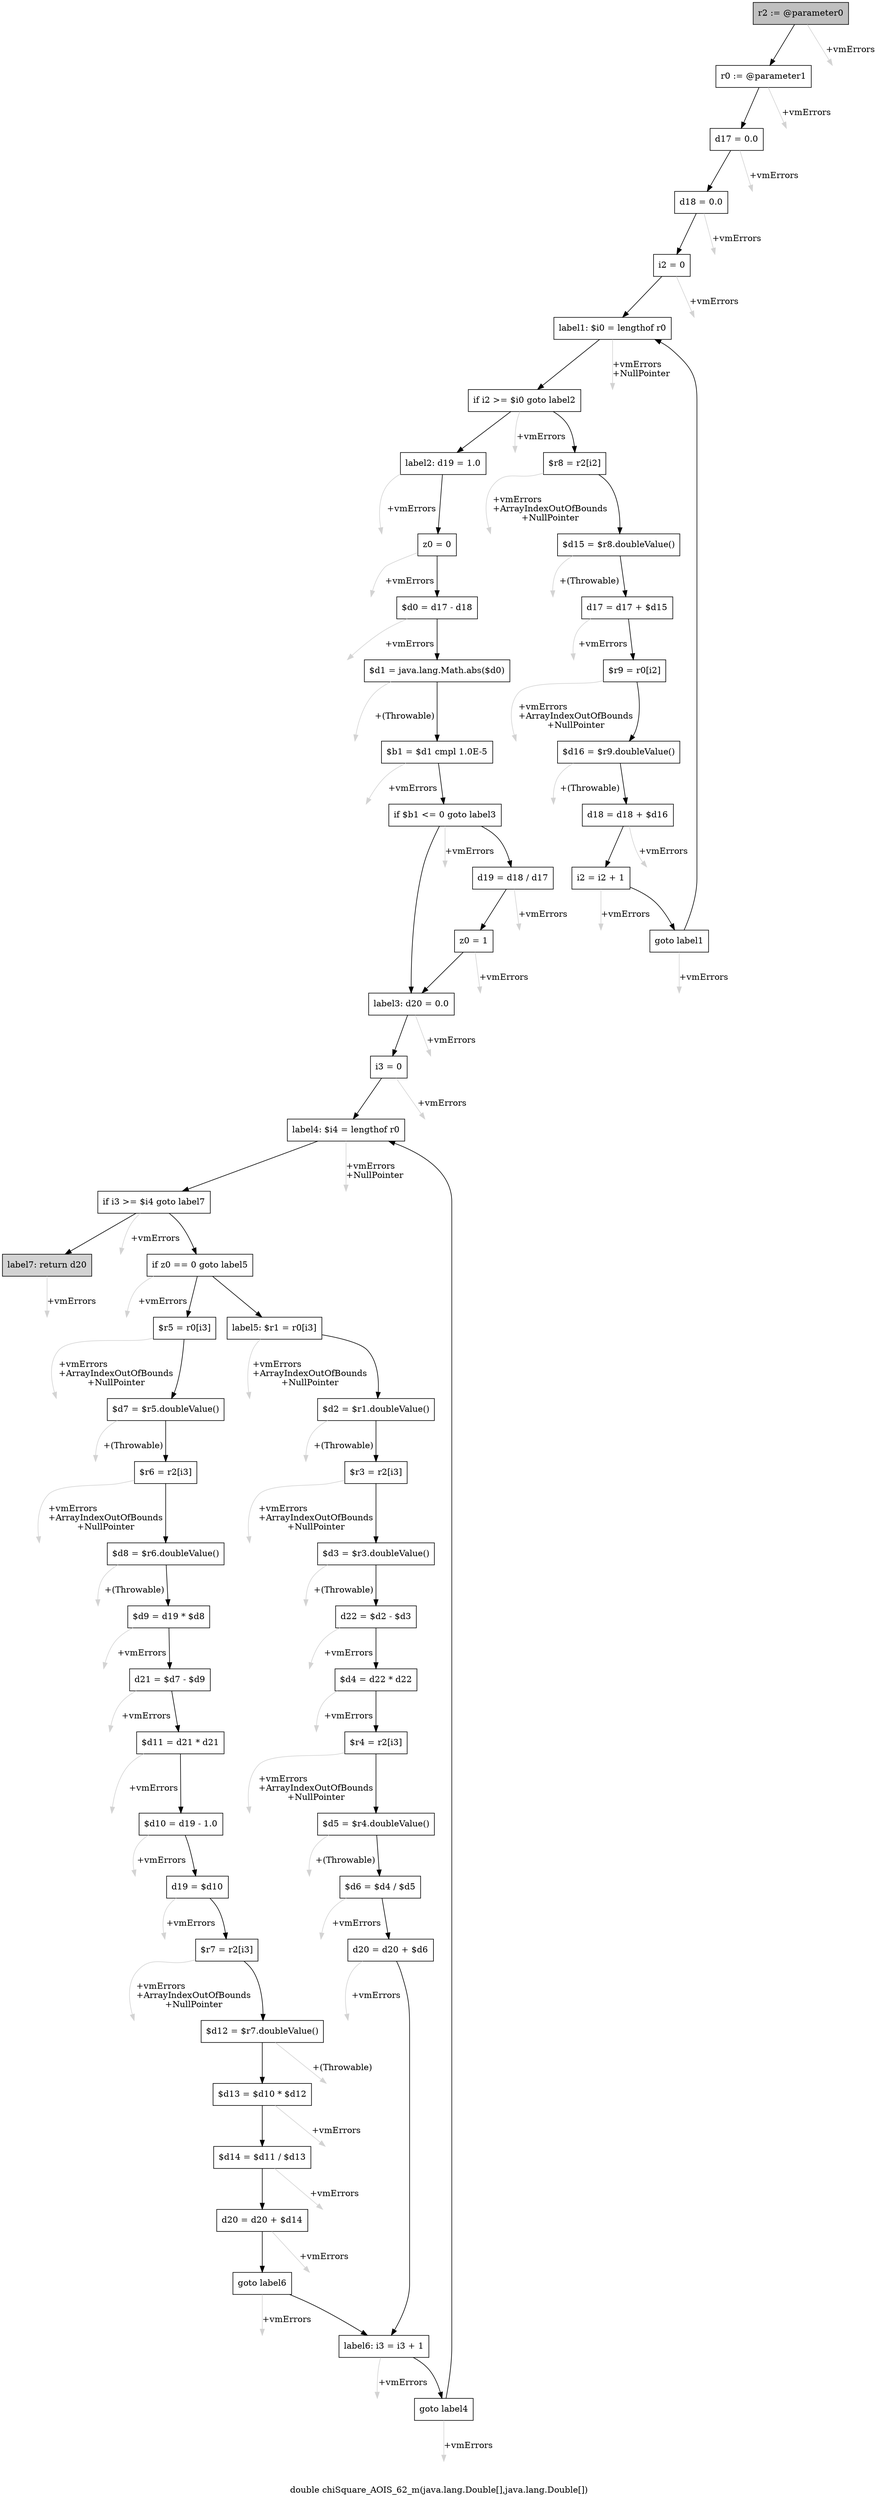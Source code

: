 digraph "double chiSquare_AOIS_62_m(java.lang.Double[],java.lang.Double[])" {
    label="double chiSquare_AOIS_62_m(java.lang.Double[],java.lang.Double[])";
    node [shape=box];
    "0" [style=filled,fillcolor=gray,label="r2 := @parameter0",];
    "1" [label="r0 := @parameter1",];
    "0"->"1" [color=black,];
    "56" [style=invis,label="Esc",];
    "0"->"56" [color=lightgray,label="\l+vmErrors",];
    "2" [label="d17 = 0.0",];
    "1"->"2" [color=black,];
    "57" [style=invis,label="Esc",];
    "1"->"57" [color=lightgray,label="\l+vmErrors",];
    "3" [label="d18 = 0.0",];
    "2"->"3" [color=black,];
    "58" [style=invis,label="Esc",];
    "2"->"58" [color=lightgray,label="\l+vmErrors",];
    "4" [label="i2 = 0",];
    "3"->"4" [color=black,];
    "59" [style=invis,label="Esc",];
    "3"->"59" [color=lightgray,label="\l+vmErrors",];
    "5" [label="label1: $i0 = lengthof r0",];
    "4"->"5" [color=black,];
    "60" [style=invis,label="Esc",];
    "4"->"60" [color=lightgray,label="\l+vmErrors",];
    "6" [label="if i2 >= $i0 goto label2",];
    "5"->"6" [color=black,];
    "61" [style=invis,label="Esc",];
    "5"->"61" [color=lightgray,label="\l+vmErrors\l+NullPointer",];
    "7" [label="$r8 = r2[i2]",];
    "6"->"7" [color=black,];
    "15" [label="label2: d19 = 1.0",];
    "6"->"15" [color=black,];
    "62" [style=invis,label="Esc",];
    "6"->"62" [color=lightgray,label="\l+vmErrors",];
    "8" [label="$d15 = $r8.doubleValue()",];
    "7"->"8" [color=black,];
    "63" [style=invis,label="Esc",];
    "7"->"63" [color=lightgray,label="\l+vmErrors\l+ArrayIndexOutOfBounds\l+NullPointer",];
    "9" [label="d17 = d17 + $d15",];
    "8"->"9" [color=black,];
    "64" [style=invis,label="Esc",];
    "8"->"64" [color=lightgray,label="\l+(Throwable)",];
    "10" [label="$r9 = r0[i2]",];
    "9"->"10" [color=black,];
    "65" [style=invis,label="Esc",];
    "9"->"65" [color=lightgray,label="\l+vmErrors",];
    "11" [label="$d16 = $r9.doubleValue()",];
    "10"->"11" [color=black,];
    "66" [style=invis,label="Esc",];
    "10"->"66" [color=lightgray,label="\l+vmErrors\l+ArrayIndexOutOfBounds\l+NullPointer",];
    "12" [label="d18 = d18 + $d16",];
    "11"->"12" [color=black,];
    "67" [style=invis,label="Esc",];
    "11"->"67" [color=lightgray,label="\l+(Throwable)",];
    "13" [label="i2 = i2 + 1",];
    "12"->"13" [color=black,];
    "68" [style=invis,label="Esc",];
    "12"->"68" [color=lightgray,label="\l+vmErrors",];
    "14" [label="goto label1",];
    "13"->"14" [color=black,];
    "69" [style=invis,label="Esc",];
    "13"->"69" [color=lightgray,label="\l+vmErrors",];
    "14"->"5" [color=black,];
    "70" [style=invis,label="Esc",];
    "14"->"70" [color=lightgray,label="\l+vmErrors",];
    "16" [label="z0 = 0",];
    "15"->"16" [color=black,];
    "71" [style=invis,label="Esc",];
    "15"->"71" [color=lightgray,label="\l+vmErrors",];
    "17" [label="$d0 = d17 - d18",];
    "16"->"17" [color=black,];
    "72" [style=invis,label="Esc",];
    "16"->"72" [color=lightgray,label="\l+vmErrors",];
    "18" [label="$d1 = java.lang.Math.abs($d0)",];
    "17"->"18" [color=black,];
    "73" [style=invis,label="Esc",];
    "17"->"73" [color=lightgray,label="\l+vmErrors",];
    "19" [label="$b1 = $d1 cmpl 1.0E-5",];
    "18"->"19" [color=black,];
    "74" [style=invis,label="Esc",];
    "18"->"74" [color=lightgray,label="\l+(Throwable)",];
    "20" [label="if $b1 <= 0 goto label3",];
    "19"->"20" [color=black,];
    "75" [style=invis,label="Esc",];
    "19"->"75" [color=lightgray,label="\l+vmErrors",];
    "21" [label="d19 = d18 / d17",];
    "20"->"21" [color=black,];
    "23" [label="label3: d20 = 0.0",];
    "20"->"23" [color=black,];
    "76" [style=invis,label="Esc",];
    "20"->"76" [color=lightgray,label="\l+vmErrors",];
    "22" [label="z0 = 1",];
    "21"->"22" [color=black,];
    "77" [style=invis,label="Esc",];
    "21"->"77" [color=lightgray,label="\l+vmErrors",];
    "22"->"23" [color=black,];
    "78" [style=invis,label="Esc",];
    "22"->"78" [color=lightgray,label="\l+vmErrors",];
    "24" [label="i3 = 0",];
    "23"->"24" [color=black,];
    "79" [style=invis,label="Esc",];
    "23"->"79" [color=lightgray,label="\l+vmErrors",];
    "25" [label="label4: $i4 = lengthof r0",];
    "24"->"25" [color=black,];
    "80" [style=invis,label="Esc",];
    "24"->"80" [color=lightgray,label="\l+vmErrors",];
    "26" [label="if i3 >= $i4 goto label7",];
    "25"->"26" [color=black,];
    "81" [style=invis,label="Esc",];
    "25"->"81" [color=lightgray,label="\l+vmErrors\l+NullPointer",];
    "27" [label="if z0 == 0 goto label5",];
    "26"->"27" [color=black,];
    "55" [style=filled,fillcolor=lightgray,label="label7: return d20",];
    "26"->"55" [color=black,];
    "82" [style=invis,label="Esc",];
    "26"->"82" [color=lightgray,label="\l+vmErrors",];
    "28" [label="$r5 = r0[i3]",];
    "27"->"28" [color=black,];
    "43" [label="label5: $r1 = r0[i3]",];
    "27"->"43" [color=black,];
    "83" [style=invis,label="Esc",];
    "27"->"83" [color=lightgray,label="\l+vmErrors",];
    "29" [label="$d7 = $r5.doubleValue()",];
    "28"->"29" [color=black,];
    "84" [style=invis,label="Esc",];
    "28"->"84" [color=lightgray,label="\l+vmErrors\l+ArrayIndexOutOfBounds\l+NullPointer",];
    "30" [label="$r6 = r2[i3]",];
    "29"->"30" [color=black,];
    "85" [style=invis,label="Esc",];
    "29"->"85" [color=lightgray,label="\l+(Throwable)",];
    "31" [label="$d8 = $r6.doubleValue()",];
    "30"->"31" [color=black,];
    "86" [style=invis,label="Esc",];
    "30"->"86" [color=lightgray,label="\l+vmErrors\l+ArrayIndexOutOfBounds\l+NullPointer",];
    "32" [label="$d9 = d19 * $d8",];
    "31"->"32" [color=black,];
    "87" [style=invis,label="Esc",];
    "31"->"87" [color=lightgray,label="\l+(Throwable)",];
    "33" [label="d21 = $d7 - $d9",];
    "32"->"33" [color=black,];
    "88" [style=invis,label="Esc",];
    "32"->"88" [color=lightgray,label="\l+vmErrors",];
    "34" [label="$d11 = d21 * d21",];
    "33"->"34" [color=black,];
    "89" [style=invis,label="Esc",];
    "33"->"89" [color=lightgray,label="\l+vmErrors",];
    "35" [label="$d10 = d19 - 1.0",];
    "34"->"35" [color=black,];
    "90" [style=invis,label="Esc",];
    "34"->"90" [color=lightgray,label="\l+vmErrors",];
    "36" [label="d19 = $d10",];
    "35"->"36" [color=black,];
    "91" [style=invis,label="Esc",];
    "35"->"91" [color=lightgray,label="\l+vmErrors",];
    "37" [label="$r7 = r2[i3]",];
    "36"->"37" [color=black,];
    "92" [style=invis,label="Esc",];
    "36"->"92" [color=lightgray,label="\l+vmErrors",];
    "38" [label="$d12 = $r7.doubleValue()",];
    "37"->"38" [color=black,];
    "93" [style=invis,label="Esc",];
    "37"->"93" [color=lightgray,label="\l+vmErrors\l+ArrayIndexOutOfBounds\l+NullPointer",];
    "39" [label="$d13 = $d10 * $d12",];
    "38"->"39" [color=black,];
    "94" [style=invis,label="Esc",];
    "38"->"94" [color=lightgray,label="\l+(Throwable)",];
    "40" [label="$d14 = $d11 / $d13",];
    "39"->"40" [color=black,];
    "95" [style=invis,label="Esc",];
    "39"->"95" [color=lightgray,label="\l+vmErrors",];
    "41" [label="d20 = d20 + $d14",];
    "40"->"41" [color=black,];
    "96" [style=invis,label="Esc",];
    "40"->"96" [color=lightgray,label="\l+vmErrors",];
    "42" [label="goto label6",];
    "41"->"42" [color=black,];
    "97" [style=invis,label="Esc",];
    "41"->"97" [color=lightgray,label="\l+vmErrors",];
    "53" [label="label6: i3 = i3 + 1",];
    "42"->"53" [color=black,];
    "98" [style=invis,label="Esc",];
    "42"->"98" [color=lightgray,label="\l+vmErrors",];
    "44" [label="$d2 = $r1.doubleValue()",];
    "43"->"44" [color=black,];
    "99" [style=invis,label="Esc",];
    "43"->"99" [color=lightgray,label="\l+vmErrors\l+ArrayIndexOutOfBounds\l+NullPointer",];
    "45" [label="$r3 = r2[i3]",];
    "44"->"45" [color=black,];
    "100" [style=invis,label="Esc",];
    "44"->"100" [color=lightgray,label="\l+(Throwable)",];
    "46" [label="$d3 = $r3.doubleValue()",];
    "45"->"46" [color=black,];
    "101" [style=invis,label="Esc",];
    "45"->"101" [color=lightgray,label="\l+vmErrors\l+ArrayIndexOutOfBounds\l+NullPointer",];
    "47" [label="d22 = $d2 - $d3",];
    "46"->"47" [color=black,];
    "102" [style=invis,label="Esc",];
    "46"->"102" [color=lightgray,label="\l+(Throwable)",];
    "48" [label="$d4 = d22 * d22",];
    "47"->"48" [color=black,];
    "103" [style=invis,label="Esc",];
    "47"->"103" [color=lightgray,label="\l+vmErrors",];
    "49" [label="$r4 = r2[i3]",];
    "48"->"49" [color=black,];
    "104" [style=invis,label="Esc",];
    "48"->"104" [color=lightgray,label="\l+vmErrors",];
    "50" [label="$d5 = $r4.doubleValue()",];
    "49"->"50" [color=black,];
    "105" [style=invis,label="Esc",];
    "49"->"105" [color=lightgray,label="\l+vmErrors\l+ArrayIndexOutOfBounds\l+NullPointer",];
    "51" [label="$d6 = $d4 / $d5",];
    "50"->"51" [color=black,];
    "106" [style=invis,label="Esc",];
    "50"->"106" [color=lightgray,label="\l+(Throwable)",];
    "52" [label="d20 = d20 + $d6",];
    "51"->"52" [color=black,];
    "107" [style=invis,label="Esc",];
    "51"->"107" [color=lightgray,label="\l+vmErrors",];
    "52"->"53" [color=black,];
    "108" [style=invis,label="Esc",];
    "52"->"108" [color=lightgray,label="\l+vmErrors",];
    "54" [label="goto label4",];
    "53"->"54" [color=black,];
    "109" [style=invis,label="Esc",];
    "53"->"109" [color=lightgray,label="\l+vmErrors",];
    "54"->"25" [color=black,];
    "110" [style=invis,label="Esc",];
    "54"->"110" [color=lightgray,label="\l+vmErrors",];
    "111" [style=invis,label="Esc",];
    "55"->"111" [color=lightgray,label="\l+vmErrors",];
}
